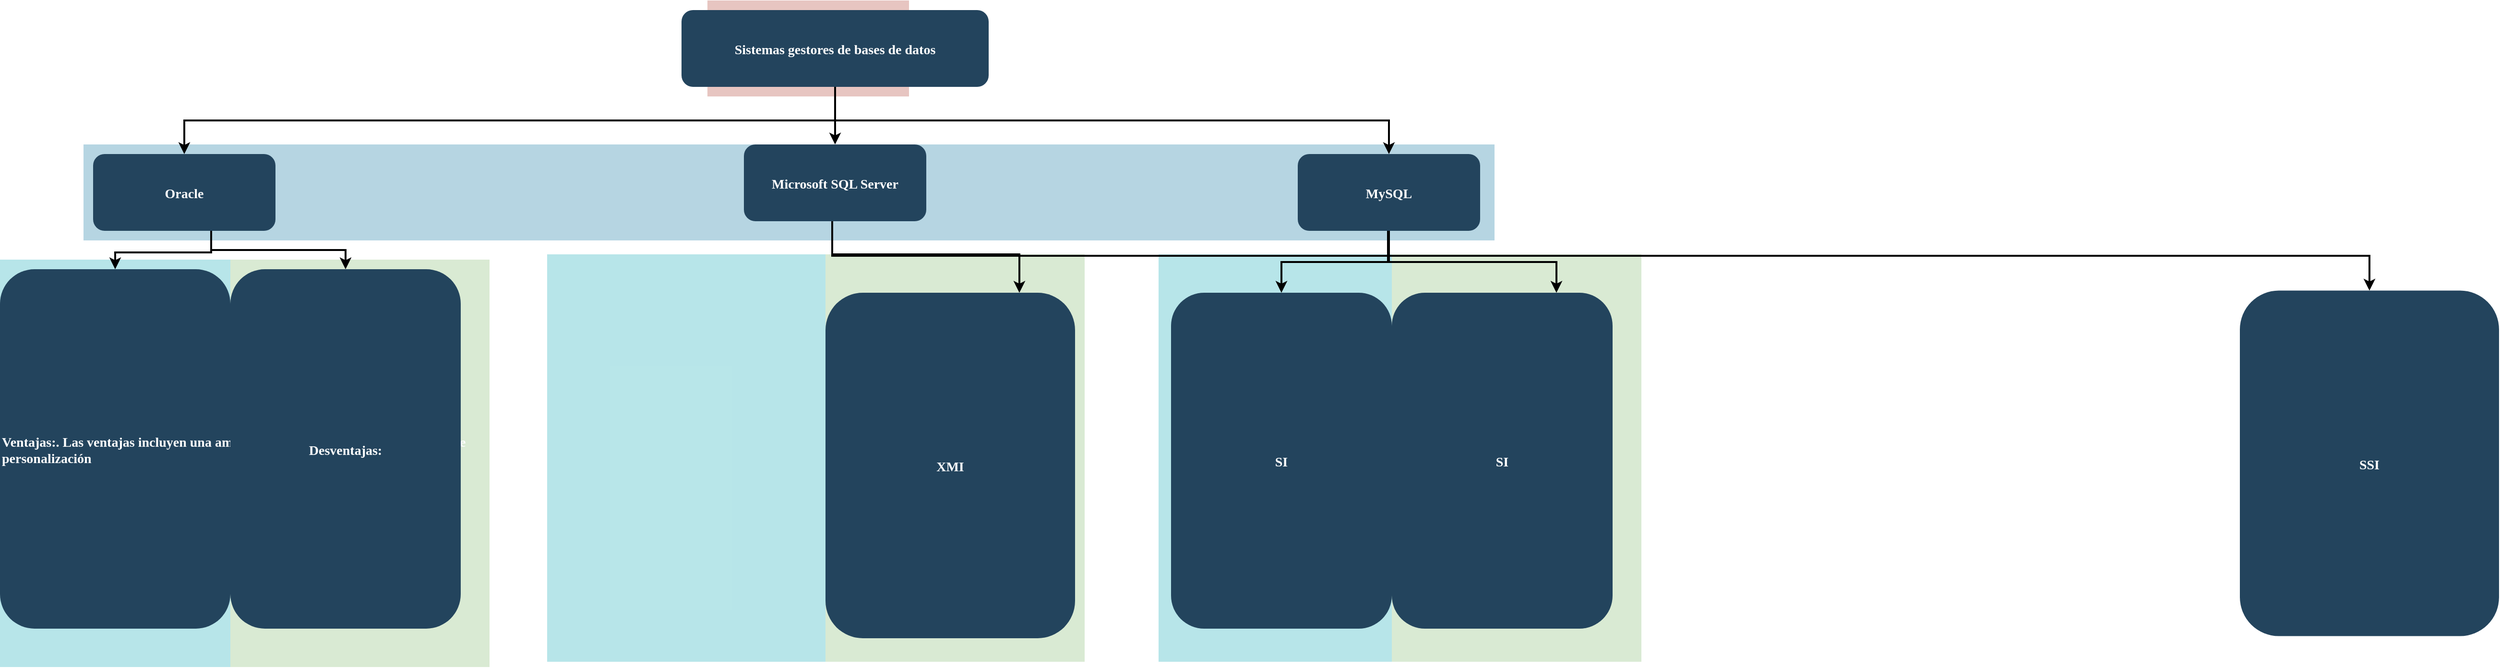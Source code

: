<mxfile version="22.0.2" type="github">
  <diagram name="Page-1" id="2c0d36ab-eaac-3732-788b-9136903baeff">
    <mxGraphModel dx="1356" dy="787" grid="1" gridSize="10" guides="1" tooltips="1" connect="1" arrows="1" fold="1" page="1" pageScale="1.5" pageWidth="1169" pageHeight="827" background="none" math="0" shadow="0">
      <root>
        <mxCell id="0" />
        <mxCell id="1" parent="0" />
        <mxCell id="ZeLdVaf_GN0Xj3-D7-rt-131" value="" style="fillColor=#D9EAD3;strokeColor=none" vertex="1" parent="1">
          <mxGeometry x="1460" y="440" width="260" height="424.5" as="geometry" />
        </mxCell>
        <mxCell id="ZeLdVaf_GN0Xj3-D7-rt-130" value="" style="fillColor=#12AAB5;strokeColor=none;opacity=30;" vertex="1" parent="1">
          <mxGeometry x="1217" y="440" width="243" height="424.5" as="geometry" />
        </mxCell>
        <mxCell id="ZeLdVaf_GN0Xj3-D7-rt-129" value="" style="fillColor=#12AAB5;strokeColor=none;opacity=30;" vertex="1" parent="1">
          <mxGeometry x="580" y="440" width="290" height="424.5" as="geometry" />
        </mxCell>
        <mxCell id="ZeLdVaf_GN0Xj3-D7-rt-128" value="" style="fillColor=#D9EAD3;strokeColor=none" vertex="1" parent="1">
          <mxGeometry x="870" y="440" width="270" height="424.5" as="geometry" />
        </mxCell>
        <mxCell id="123" value="" style="fillColor=#AE4132;strokeColor=none;opacity=30;" parent="1" vertex="1">
          <mxGeometry x="747" y="175.5" width="210" height="100.0" as="geometry" />
        </mxCell>
        <mxCell id="122" value="" style="fillColor=#10739E;strokeColor=none;opacity=30;" parent="1" vertex="1">
          <mxGeometry x="97" y="325.5" width="1470" height="100.0" as="geometry" />
        </mxCell>
        <mxCell id="111" value="" style="fillColor=#D9EAD3;strokeColor=none" parent="1" vertex="1">
          <mxGeometry x="250" y="445.5" width="270" height="424.5" as="geometry" />
        </mxCell>
        <mxCell id="108" value="" style="fillColor=#12AAB5;strokeColor=none;opacity=30;" parent="1" vertex="1">
          <mxGeometry x="10" y="445.5" width="240" height="424.5" as="geometry" />
        </mxCell>
        <mxCell id="2" value="Sistemas gestores de bases de datos" style="rounded=1;fillColor=#23445D;gradientColor=none;strokeColor=none;fontColor=#FFFFFF;fontStyle=1;fontFamily=Tahoma;fontSize=14" parent="1" vertex="1">
          <mxGeometry x="720" y="185.5" width="320" height="80" as="geometry" />
        </mxCell>
        <mxCell id="4" value="MySQL" style="rounded=1;fillColor=#23445D;gradientColor=none;strokeColor=none;fontColor=#FFFFFF;fontStyle=1;fontFamily=Tahoma;fontSize=14" parent="1" vertex="1">
          <mxGeometry x="1362.0" y="335.5" width="190" height="80" as="geometry" />
        </mxCell>
        <mxCell id="9" value="" style="edgeStyle=elbowEdgeStyle;elbow=vertical;strokeWidth=2;rounded=0" parent="1" source="2" target="4" edge="1">
          <mxGeometry x="337" y="215.5" width="100" height="100" as="geometry">
            <mxPoint x="337" y="315.5" as="sourcePoint" />
            <mxPoint x="437" y="215.5" as="targetPoint" />
          </mxGeometry>
        </mxCell>
        <mxCell id="12" value="Microsoft SQL Server" style="rounded=1;fillColor=#23445D;gradientColor=none;strokeColor=none;fontColor=#FFFFFF;fontStyle=1;fontFamily=Tahoma;fontSize=14" parent="1" vertex="1">
          <mxGeometry x="785.0" y="325.5" width="190" height="80" as="geometry" />
        </mxCell>
        <mxCell id="13" value="Oracle" style="rounded=1;fillColor=#23445D;gradientColor=none;strokeColor=none;fontColor=#FFFFFF;fontStyle=1;fontFamily=Tahoma;fontSize=14" parent="1" vertex="1">
          <mxGeometry x="107" y="335.5" width="190" height="80" as="geometry" />
        </mxCell>
        <mxCell id="14" value="Ventajas:. Las ventajas incluyen una amplia gama de herramientas y opciones de&#xa;personalización" style="rounded=1;fillColor=#23445D;gradientColor=none;strokeColor=none;fontColor=#FFFFFF;fontStyle=1;fontFamily=Tahoma;fontSize=14;align=left;flipV=1;" parent="1" vertex="1">
          <mxGeometry x="10" y="455.5" width="240" height="374.5" as="geometry" />
        </mxCell>
        <mxCell id="15" value="Desventajas:" style="rounded=1;fillColor=#23445D;gradientColor=none;strokeColor=none;fontColor=#FFFFFF;fontStyle=1;fontFamily=Tahoma;fontSize=14" parent="1" vertex="1">
          <mxGeometry x="250" y="455.5" width="240" height="374.5" as="geometry" />
        </mxCell>
        <mxCell id="29" value="SSI" style="rounded=1;fillColor=#23445D;gradientColor=none;strokeColor=none;fontColor=#FFFFFF;fontStyle=1;fontFamily=Tahoma;fontSize=14" parent="1" vertex="1">
          <mxGeometry x="2343.5" y="477.75" width="270" height="360" as="geometry" />
        </mxCell>
        <mxCell id="33" value="XMI" style="rounded=1;fillColor=#23445D;gradientColor=none;strokeColor=none;fontColor=#FFFFFF;fontStyle=1;fontFamily=Tahoma;fontSize=14" parent="1" vertex="1">
          <mxGeometry x="870" y="480" width="260" height="360" as="geometry" />
        </mxCell>
        <mxCell id="44" value="SI" style="rounded=1;fillColor=#23445D;gradientColor=none;strokeColor=none;fontColor=#FFFFFF;fontStyle=1;fontFamily=Tahoma;fontSize=14" parent="1" vertex="1">
          <mxGeometry x="1230" y="480" width="230" height="350" as="geometry" />
        </mxCell>
        <mxCell id="59" value="" style="edgeStyle=elbowEdgeStyle;elbow=vertical;strokeWidth=2;rounded=0" parent="1" source="2" target="12" edge="1">
          <mxGeometry x="347" y="225.5" width="100" height="100" as="geometry">
            <mxPoint x="862.0" y="275.5" as="sourcePoint" />
            <mxPoint x="1467.0" y="345.5" as="targetPoint" />
          </mxGeometry>
        </mxCell>
        <mxCell id="61" value="" style="edgeStyle=elbowEdgeStyle;elbow=vertical;strokeWidth=2;rounded=0" parent="1" source="2" target="13" edge="1">
          <mxGeometry x="-23" y="135.5" width="100" height="100" as="geometry">
            <mxPoint x="-23" y="235.5" as="sourcePoint" />
            <mxPoint x="77" y="135.5" as="targetPoint" />
          </mxGeometry>
        </mxCell>
        <mxCell id="62" value="" style="edgeStyle=elbowEdgeStyle;elbow=vertical;strokeWidth=2;rounded=0" parent="1" target="14" edge="1">
          <mxGeometry x="-23" y="135.5" width="100" height="100" as="geometry">
            <mxPoint x="230" y="420" as="sourcePoint" />
            <mxPoint x="77" y="135.5" as="targetPoint" />
          </mxGeometry>
        </mxCell>
        <mxCell id="101" value="" style="edgeStyle=elbowEdgeStyle;elbow=vertical;strokeWidth=2;rounded=0" parent="1" target="29" edge="1">
          <mxGeometry x="-23" y="135.5" width="100" height="100" as="geometry">
            <mxPoint x="877" y="405.5" as="sourcePoint" />
            <mxPoint x="652" y="470" as="targetPoint" />
          </mxGeometry>
        </mxCell>
        <mxCell id="102" value="" style="edgeStyle=elbowEdgeStyle;elbow=vertical;strokeWidth=2;rounded=0" parent="1" edge="1">
          <mxGeometry x="-23" y="135.5" width="100" height="100" as="geometry">
            <mxPoint x="877" y="405.5" as="sourcePoint" />
            <mxPoint x="1072" y="480" as="targetPoint" />
            <Array as="points">
              <mxPoint x="880" y="440" />
            </Array>
          </mxGeometry>
        </mxCell>
        <mxCell id="105" value="" style="edgeStyle=elbowEdgeStyle;elbow=vertical;strokeWidth=2;rounded=0" parent="1" source="4" target="44" edge="1">
          <mxGeometry x="-23" y="135.5" width="100" height="100" as="geometry">
            <mxPoint x="-23" y="235.5" as="sourcePoint" />
            <mxPoint x="77" y="135.5" as="targetPoint" />
          </mxGeometry>
        </mxCell>
        <mxCell id="106" value="" style="edgeStyle=elbowEdgeStyle;elbow=vertical;strokeWidth=2;rounded=0;entryX=0.75;entryY=0;entryDx=0;entryDy=0;" parent="1" edge="1">
          <mxGeometry x="-23" y="135.5" width="100" height="100" as="geometry">
            <mxPoint x="1456" y="415.5" as="sourcePoint" />
            <mxPoint x="1631.5" y="480" as="targetPoint" />
          </mxGeometry>
        </mxCell>
        <mxCell id="ZeLdVaf_GN0Xj3-D7-rt-125" value="" style="edgeStyle=elbowEdgeStyle;elbow=vertical;strokeWidth=2;rounded=0;" edge="1" parent="1" target="15">
          <mxGeometry x="-23" y="135.5" width="100" height="100" as="geometry">
            <mxPoint x="230" y="415.5" as="sourcePoint" />
            <mxPoint x="150" y="455.5" as="targetPoint" />
          </mxGeometry>
        </mxCell>
        <mxCell id="ZeLdVaf_GN0Xj3-D7-rt-133" value="SI" style="rounded=1;fillColor=#23445D;gradientColor=none;strokeColor=none;fontColor=#FFFFFF;fontStyle=1;fontFamily=Tahoma;fontSize=14" vertex="1" parent="1">
          <mxGeometry x="1460" y="480" width="230" height="350" as="geometry" />
        </mxCell>
      </root>
    </mxGraphModel>
  </diagram>
</mxfile>
